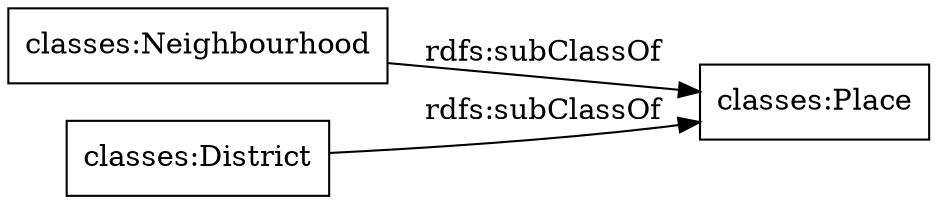 digraph ar2dtool_diagram { 
rankdir=LR;
size="1000"
node [shape = rectangle, color="black"]; "classes:Neighbourhood" "classes:District" "classes:Place" ; /*classes style*/
	"classes:Neighbourhood" -> "classes:Place" [ label = "rdfs:subClassOf" ];
	"classes:District" -> "classes:Place" [ label = "rdfs:subClassOf" ];

}
